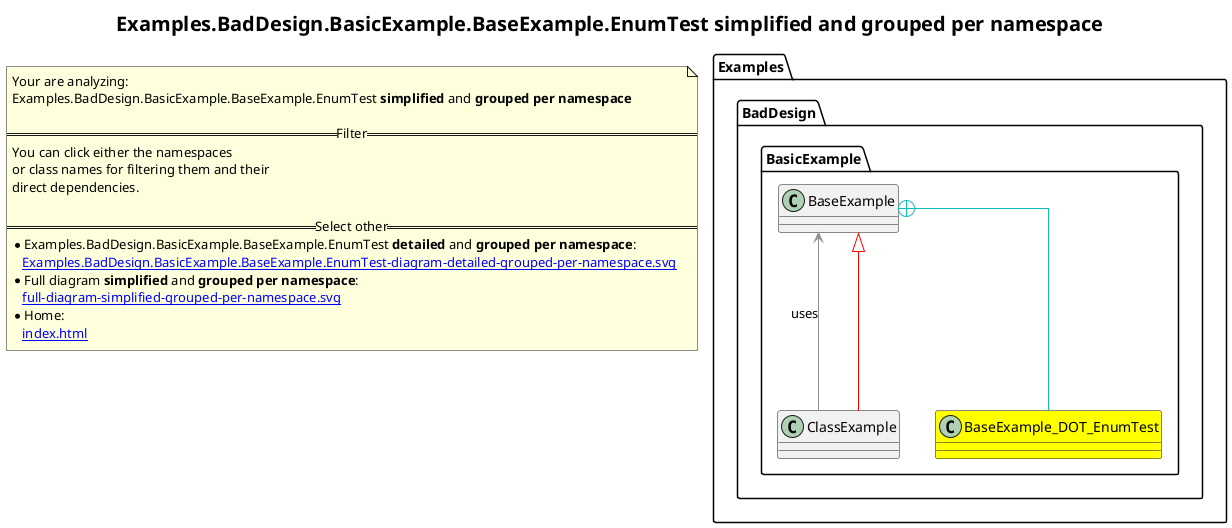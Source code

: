 @startuml
skinparam linetype ortho
title <size:20>Examples.BadDesign.BasicExample.BaseExample.EnumTest **simplified** and **grouped per namespace**</size>
note "Your are analyzing:\nExamples.BadDesign.BasicExample.BaseExample.EnumTest **simplified** and **grouped per namespace**\n\n==Filter==\nYou can click either the namespaces \nor class names for filtering them and their\ndirect dependencies.\n\n==Select other==\n* Examples.BadDesign.BasicExample.BaseExample.EnumTest **detailed** and **grouped per namespace**:\n   [[Examples.BadDesign.BasicExample.BaseExample.EnumTest-diagram-detailed-grouped-per-namespace.svg]]\n* Full diagram **simplified** and **grouped per namespace**:\n   [[full-diagram-simplified-grouped-per-namespace.svg]]\n* Home:\n   [[index.html]]" as FloatingNote
namespace Examples [[Examples-diagram-simplified-grouped-per-namespace.svg]] {
namespace Examples.BadDesign [[Examples.BadDesign-diagram-simplified-grouped-per-namespace.svg]] {
namespace Examples.BadDesign.BasicExample [[Examples.BadDesign.BasicExample-diagram-simplified-grouped-per-namespace.svg]] {
    class Examples.BadDesign.BasicExample.BaseExample_DOT_EnumTest [[Examples.BadDesign.BasicExample.BaseExample.EnumTest-diagram-simplified-grouped-per-namespace.svg]] #yellow {
    }
    class Examples.BadDesign.BasicExample.ClassExample [[Examples.BadDesign.BasicExample.ClassExample-diagram-simplified-grouped-per-namespace.svg]]  {
    }
    class Examples.BadDesign.BasicExample.BaseExample [[Examples.BadDesign.BasicExample.BaseExample-diagram-simplified-grouped-per-namespace.svg]]  {
    }
'Compared namespace Examples.BadDesign.BasicExample [[Examples.BadDesign.BasicExample-diagram-simplified-grouped-per-namespace.svg]] { with last element of     }
' Closing all previous_sub_namespace_list namespace None because file analysis is finished.
' Closing namespace BasicExample
}
' Closing namespace BadDesign
}
' Closing namespace Examples
}
 ' *************************************** 
 ' *************************************** 
 ' *************************************** 
' Class relations extracted from namespace:
' Examples.BadDesign.BasicExample
Examples.BadDesign.BasicExample.BaseExample <|-[#red]- Examples.BadDesign.BasicExample.ClassExample
Examples.BadDesign.BasicExample.ClassExample *-[#10BB10]- Examples.BadDesign.BasicExample.BaseExample.EnumTest 
Examples.BadDesign.BasicExample.ClassExample -[#909090]-> Examples.BadDesign.BasicExample.BaseExample  : uses 
Examples.BadDesign.BasicExample.BaseExample +-[#10BBBB]- Examples.BadDesign.BasicExample.BaseExample_DOT_EnumTest 
@enduml